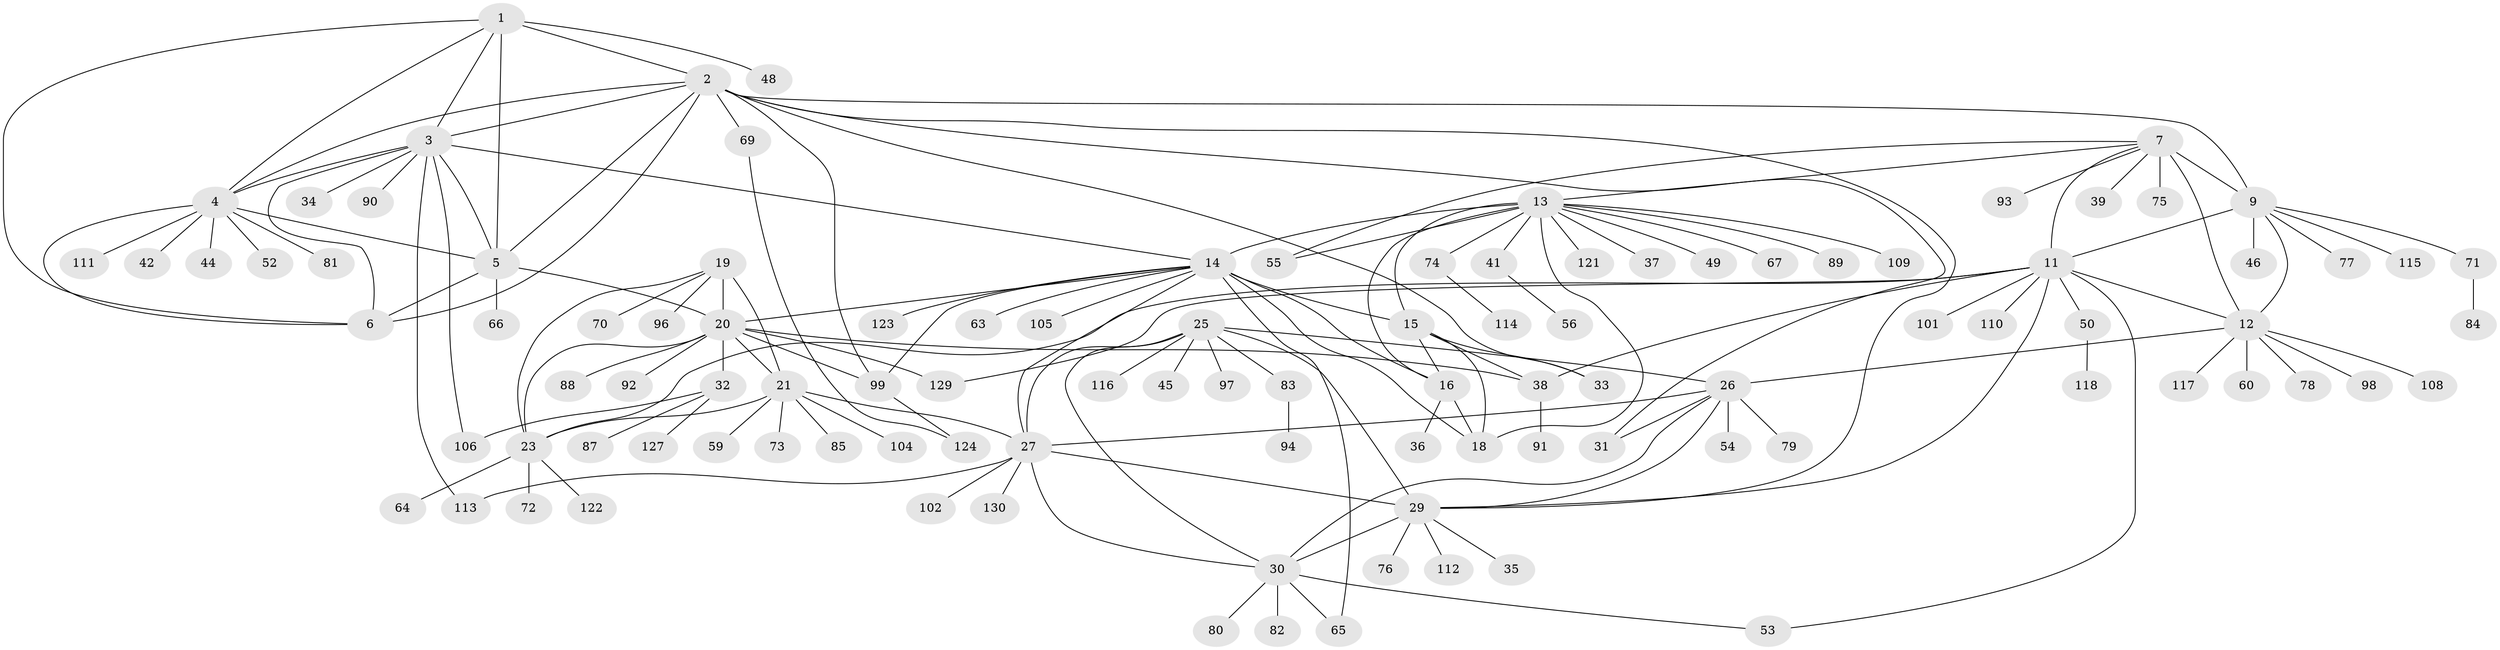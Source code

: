 // Generated by graph-tools (version 1.1) at 2025/52/02/27/25 19:52:21]
// undirected, 105 vertices, 152 edges
graph export_dot {
graph [start="1"]
  node [color=gray90,style=filled];
  1 [super="+86"];
  2 [super="+47"];
  3 [super="+62"];
  4 [super="+119"];
  5;
  6;
  7 [super="+8"];
  9 [super="+10"];
  11 [super="+43"];
  12 [super="+58"];
  13 [super="+107"];
  14 [super="+17"];
  15 [super="+57"];
  16;
  18;
  19 [super="+22"];
  20 [super="+24"];
  21 [super="+95"];
  23 [super="+40"];
  25 [super="+61"];
  26;
  27 [super="+28"];
  29 [super="+103"];
  30 [super="+51"];
  31;
  32 [super="+128"];
  33;
  34 [super="+120"];
  35;
  36;
  37;
  38;
  39;
  41;
  42;
  44;
  45 [super="+68"];
  46;
  48;
  49;
  50;
  52;
  53 [super="+126"];
  54;
  55;
  56;
  59;
  60;
  63;
  64;
  65;
  66;
  67;
  69;
  70;
  71;
  72;
  73;
  74;
  75;
  76;
  77;
  78 [super="+131"];
  79;
  80;
  81;
  82;
  83;
  84;
  85;
  87;
  88;
  89;
  90;
  91;
  92;
  93;
  94;
  96;
  97;
  98;
  99 [super="+100"];
  101;
  102;
  104;
  105;
  106;
  108;
  109;
  110;
  111;
  112;
  113;
  114;
  115;
  116;
  117;
  118;
  121;
  122;
  123 [super="+125"];
  124;
  127;
  129;
  130;
  1 -- 2;
  1 -- 3;
  1 -- 4;
  1 -- 5;
  1 -- 6;
  1 -- 48;
  2 -- 3;
  2 -- 4;
  2 -- 5;
  2 -- 6;
  2 -- 9;
  2 -- 29;
  2 -- 31;
  2 -- 33;
  2 -- 69;
  2 -- 99;
  3 -- 4;
  3 -- 5;
  3 -- 6;
  3 -- 14;
  3 -- 34;
  3 -- 90;
  3 -- 106;
  3 -- 113;
  4 -- 5;
  4 -- 6;
  4 -- 42;
  4 -- 44;
  4 -- 52;
  4 -- 81;
  4 -- 111;
  5 -- 6;
  5 -- 66;
  5 -- 20;
  7 -- 9 [weight=4];
  7 -- 11 [weight=2];
  7 -- 12 [weight=2];
  7 -- 13;
  7 -- 75;
  7 -- 39;
  7 -- 55;
  7 -- 93;
  9 -- 11 [weight=2];
  9 -- 12 [weight=2];
  9 -- 71;
  9 -- 77;
  9 -- 46;
  9 -- 115;
  11 -- 12;
  11 -- 23;
  11 -- 50;
  11 -- 53;
  11 -- 101;
  11 -- 129;
  11 -- 110;
  11 -- 38;
  11 -- 29;
  12 -- 26;
  12 -- 78;
  12 -- 98;
  12 -- 108;
  12 -- 117;
  12 -- 60;
  13 -- 14 [weight=2];
  13 -- 15;
  13 -- 16;
  13 -- 18;
  13 -- 37;
  13 -- 41;
  13 -- 49;
  13 -- 55;
  13 -- 67;
  13 -- 74;
  13 -- 89;
  13 -- 109;
  13 -- 121;
  14 -- 15 [weight=2];
  14 -- 16 [weight=2];
  14 -- 18 [weight=2];
  14 -- 63;
  14 -- 65;
  14 -- 99;
  14 -- 105;
  14 -- 123;
  14 -- 27;
  14 -- 20;
  15 -- 16;
  15 -- 18;
  15 -- 33;
  15 -- 38;
  16 -- 18;
  16 -- 36;
  19 -- 20 [weight=4];
  19 -- 21 [weight=2];
  19 -- 23 [weight=2];
  19 -- 96;
  19 -- 70;
  20 -- 21 [weight=2];
  20 -- 23 [weight=2];
  20 -- 32;
  20 -- 38;
  20 -- 129;
  20 -- 88;
  20 -- 92;
  20 -- 99;
  21 -- 23;
  21 -- 59;
  21 -- 73;
  21 -- 85;
  21 -- 104;
  21 -- 27;
  23 -- 64;
  23 -- 72;
  23 -- 122;
  25 -- 26;
  25 -- 27 [weight=2];
  25 -- 29;
  25 -- 30;
  25 -- 45;
  25 -- 83;
  25 -- 97;
  25 -- 116;
  26 -- 27 [weight=2];
  26 -- 29;
  26 -- 30;
  26 -- 31;
  26 -- 54;
  26 -- 79;
  27 -- 29 [weight=2];
  27 -- 30 [weight=2];
  27 -- 130;
  27 -- 102;
  27 -- 113;
  29 -- 30;
  29 -- 35;
  29 -- 76;
  29 -- 112;
  30 -- 53;
  30 -- 65;
  30 -- 80;
  30 -- 82;
  32 -- 87;
  32 -- 106;
  32 -- 127;
  38 -- 91;
  41 -- 56;
  50 -- 118;
  69 -- 124;
  71 -- 84;
  74 -- 114;
  83 -- 94;
  99 -- 124;
}
